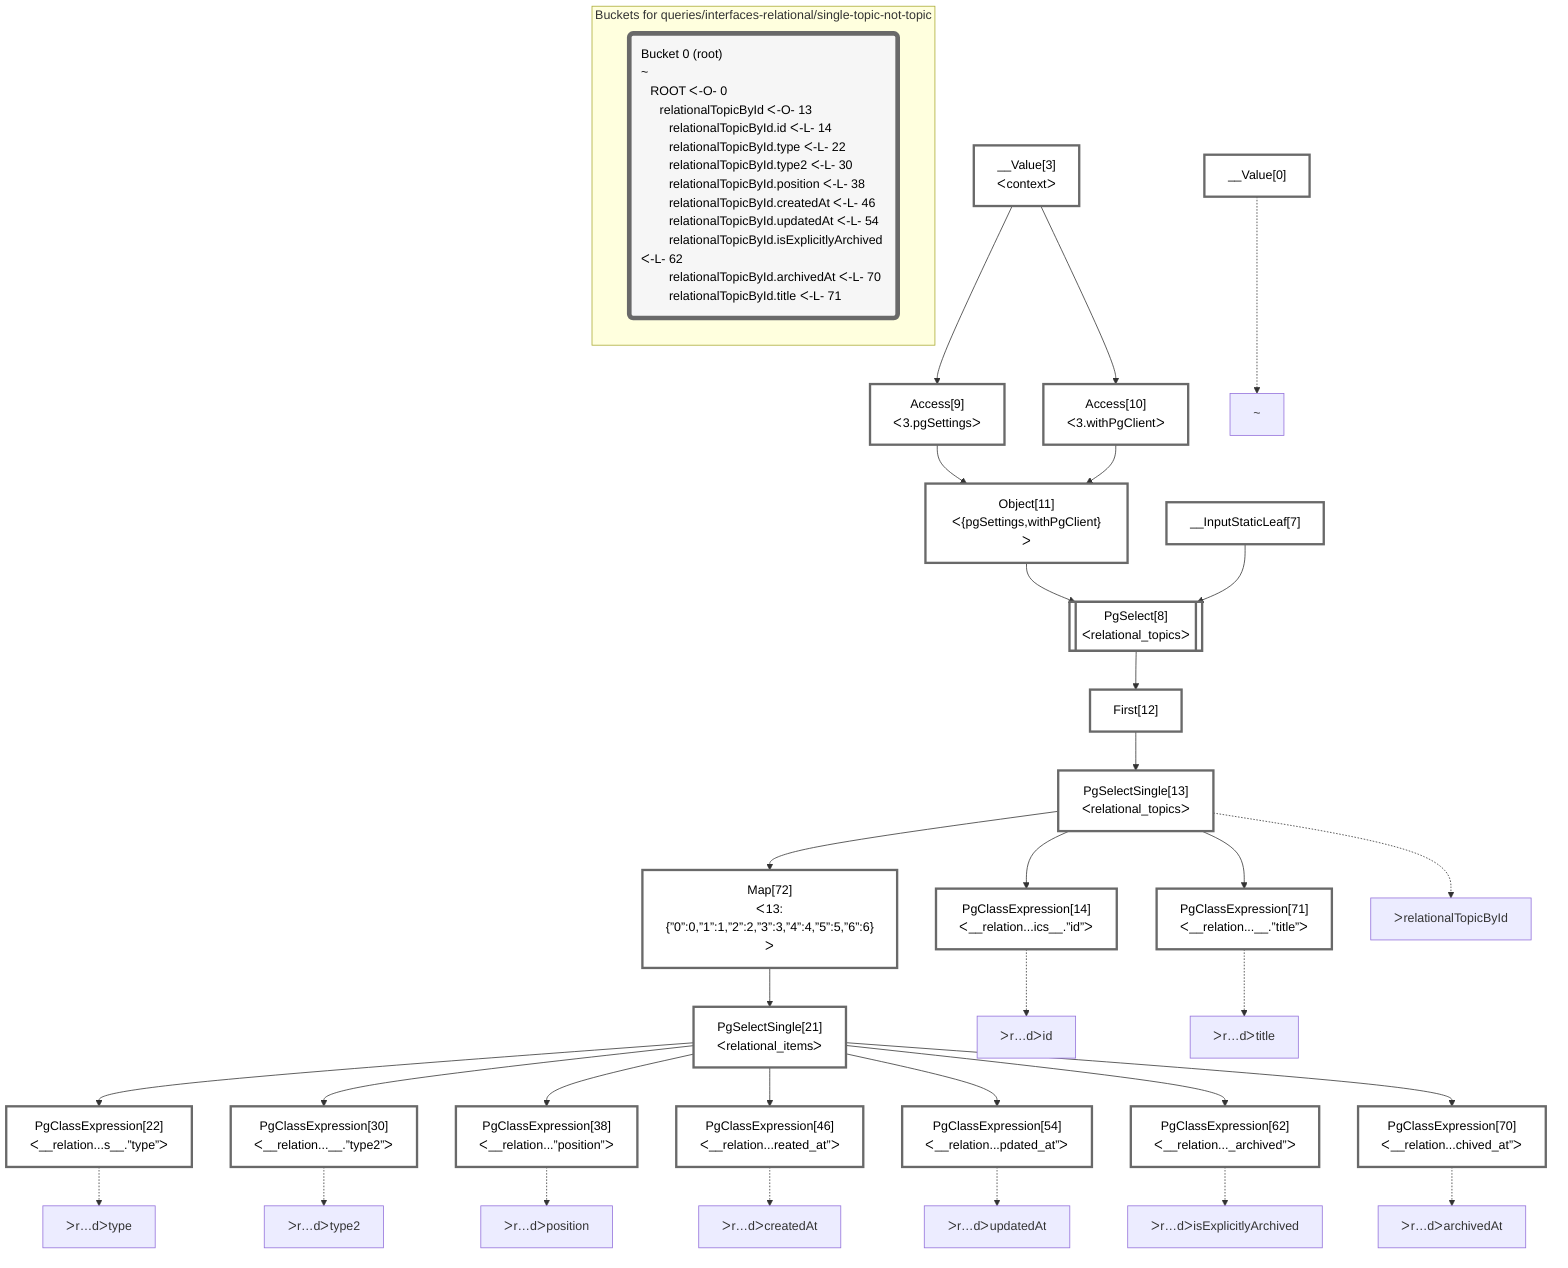 graph TD
    classDef path fill:#eee,stroke:#000,color:#000
    classDef plan fill:#fff,stroke-width:3px,color:#000
    classDef itemplan fill:#fff,stroke-width:6px,color:#000
    classDef sideeffectplan fill:#f00,stroke-width:6px,color:#000
    classDef bucket fill:#f6f6f6,color:#000,stroke-width:6px,text-align:left


    %% define plans
    __Value0["__Value[0]"]:::plan
    __Value3["__Value[3]<br />ᐸcontextᐳ"]:::plan
    __InputStaticLeaf7["__InputStaticLeaf[7]"]:::plan
    Access9["Access[9]<br />ᐸ3.pgSettingsᐳ"]:::plan
    Access10["Access[10]<br />ᐸ3.withPgClientᐳ"]:::plan
    Object11["Object[11]<br />ᐸ{pgSettings,withPgClient}ᐳ"]:::plan
    PgSelect8[["PgSelect[8]<br />ᐸrelational_topicsᐳ"]]:::plan
    First12["First[12]"]:::plan
    PgSelectSingle13["PgSelectSingle[13]<br />ᐸrelational_topicsᐳ"]:::plan
    PgClassExpression14["PgClassExpression[14]<br />ᐸ__relation...ics__.”id”ᐳ"]:::plan
    Map72["Map[72]<br />ᐸ13:{”0”:0,”1”:1,”2”:2,”3”:3,”4”:4,”5”:5,”6”:6}ᐳ"]:::plan
    PgSelectSingle21["PgSelectSingle[21]<br />ᐸrelational_itemsᐳ"]:::plan
    PgClassExpression22["PgClassExpression[22]<br />ᐸ__relation...s__.”type”ᐳ"]:::plan
    PgClassExpression30["PgClassExpression[30]<br />ᐸ__relation...__.”type2”ᐳ"]:::plan
    PgClassExpression38["PgClassExpression[38]<br />ᐸ__relation...”position”ᐳ"]:::plan
    PgClassExpression46["PgClassExpression[46]<br />ᐸ__relation...reated_at”ᐳ"]:::plan
    PgClassExpression54["PgClassExpression[54]<br />ᐸ__relation...pdated_at”ᐳ"]:::plan
    PgClassExpression62["PgClassExpression[62]<br />ᐸ__relation..._archived”ᐳ"]:::plan
    PgClassExpression70["PgClassExpression[70]<br />ᐸ__relation...chived_at”ᐳ"]:::plan
    PgClassExpression71["PgClassExpression[71]<br />ᐸ__relation...__.”title”ᐳ"]:::plan

    %% plan dependencies
    __Value3 --> Access9
    __Value3 --> Access10
    Access9 & Access10 --> Object11
    Object11 & __InputStaticLeaf7 --> PgSelect8
    PgSelect8 --> First12
    First12 --> PgSelectSingle13
    PgSelectSingle13 --> PgClassExpression14
    PgSelectSingle13 --> Map72
    Map72 --> PgSelectSingle21
    PgSelectSingle21 --> PgClassExpression22
    PgSelectSingle21 --> PgClassExpression30
    PgSelectSingle21 --> PgClassExpression38
    PgSelectSingle21 --> PgClassExpression46
    PgSelectSingle21 --> PgClassExpression54
    PgSelectSingle21 --> PgClassExpression62
    PgSelectSingle21 --> PgClassExpression70
    PgSelectSingle13 --> PgClassExpression71

    %% plan-to-path relationships
    P0["~"]
    __Value0 -.-> P0
    P13["ᐳrelationalTopicById"]
    PgSelectSingle13 -.-> P13
    P14["ᐳr…dᐳid"]
    PgClassExpression14 -.-> P14
    P22["ᐳr…dᐳtype"]
    PgClassExpression22 -.-> P22
    P30["ᐳr…dᐳtype2"]
    PgClassExpression30 -.-> P30
    P38["ᐳr…dᐳposition"]
    PgClassExpression38 -.-> P38
    P46["ᐳr…dᐳcreatedAt"]
    PgClassExpression46 -.-> P46
    P54["ᐳr…dᐳupdatedAt"]
    PgClassExpression54 -.-> P54
    P62["ᐳr…dᐳisExplicitlyArchived"]
    PgClassExpression62 -.-> P62
    P70["ᐳr…dᐳarchivedAt"]
    PgClassExpression70 -.-> P70
    P71["ᐳr…dᐳtitle"]
    PgClassExpression71 -.-> P71

    subgraph "Buckets for queries/interfaces-relational/single-topic-not-topic"
    Bucket0("Bucket 0 (root)<br />~<br />⠀ROOT ᐸ-O- 0<br />⠀⠀relationalTopicById ᐸ-O- 13<br />⠀⠀⠀relationalTopicById.id ᐸ-L- 14<br />⠀⠀⠀relationalTopicById.type ᐸ-L- 22<br />⠀⠀⠀relationalTopicById.type2 ᐸ-L- 30<br />⠀⠀⠀relationalTopicById.position ᐸ-L- 38<br />⠀⠀⠀relationalTopicById.createdAt ᐸ-L- 46<br />⠀⠀⠀relationalTopicById.updatedAt ᐸ-L- 54<br />⠀⠀⠀relationalTopicById.isExplicitlyArchived ᐸ-L- 62<br />⠀⠀⠀relationalTopicById.archivedAt ᐸ-L- 70<br />⠀⠀⠀relationalTopicById.title ᐸ-L- 71"):::bucket
    classDef bucket0 stroke:#696969
    class Bucket0,__Value0,__Value3,__InputStaticLeaf7,PgSelect8,Access9,Access10,Object11,First12,PgSelectSingle13,PgClassExpression14,PgSelectSingle21,PgClassExpression22,PgClassExpression30,PgClassExpression38,PgClassExpression46,PgClassExpression54,PgClassExpression62,PgClassExpression70,PgClassExpression71,Map72 bucket0
    end